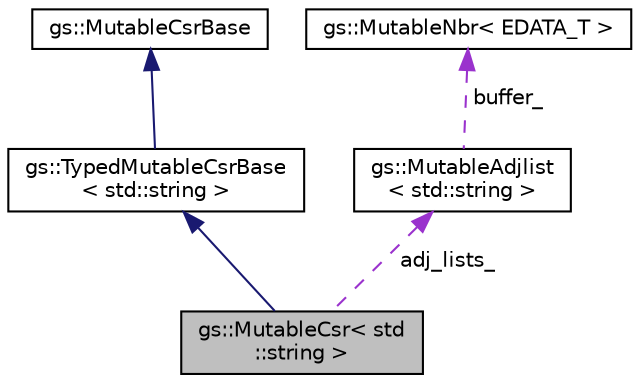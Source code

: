 digraph "gs::MutableCsr&lt; std::string &gt;"
{
 // LATEX_PDF_SIZE
  edge [fontname="Helvetica",fontsize="10",labelfontname="Helvetica",labelfontsize="10"];
  node [fontname="Helvetica",fontsize="10",shape=record];
  Node1 [label="gs::MutableCsr\< std\l::string \>",height=0.2,width=0.4,color="black", fillcolor="grey75", style="filled", fontcolor="black",tooltip=" "];
  Node2 -> Node1 [dir="back",color="midnightblue",fontsize="10",style="solid",fontname="Helvetica"];
  Node2 [label="gs::TypedMutableCsrBase\l\< std::string \>",height=0.2,width=0.4,color="black", fillcolor="white", style="filled",URL="$classgs_1_1TypedMutableCsrBase.html",tooltip=" "];
  Node3 -> Node2 [dir="back",color="midnightblue",fontsize="10",style="solid",fontname="Helvetica"];
  Node3 [label="gs::MutableCsrBase",height=0.2,width=0.4,color="black", fillcolor="white", style="filled",URL="$classgs_1_1MutableCsrBase.html",tooltip=" "];
  Node4 -> Node1 [dir="back",color="darkorchid3",fontsize="10",style="dashed",label=" adj_lists_" ,fontname="Helvetica"];
  Node4 [label="gs::MutableAdjlist\l\< std::string \>",height=0.2,width=0.4,color="black", fillcolor="white", style="filled",URL="$classgs_1_1MutableAdjlist_3_01std_1_1string_01_4.html",tooltip=" "];
  Node5 -> Node4 [dir="back",color="darkorchid3",fontsize="10",style="dashed",label=" buffer_" ,fontname="Helvetica"];
  Node5 [label="gs::MutableNbr\< EDATA_T \>",height=0.2,width=0.4,color="black", fillcolor="white", style="filled",URL="$structgs_1_1MutableNbr.html",tooltip=" "];
}
